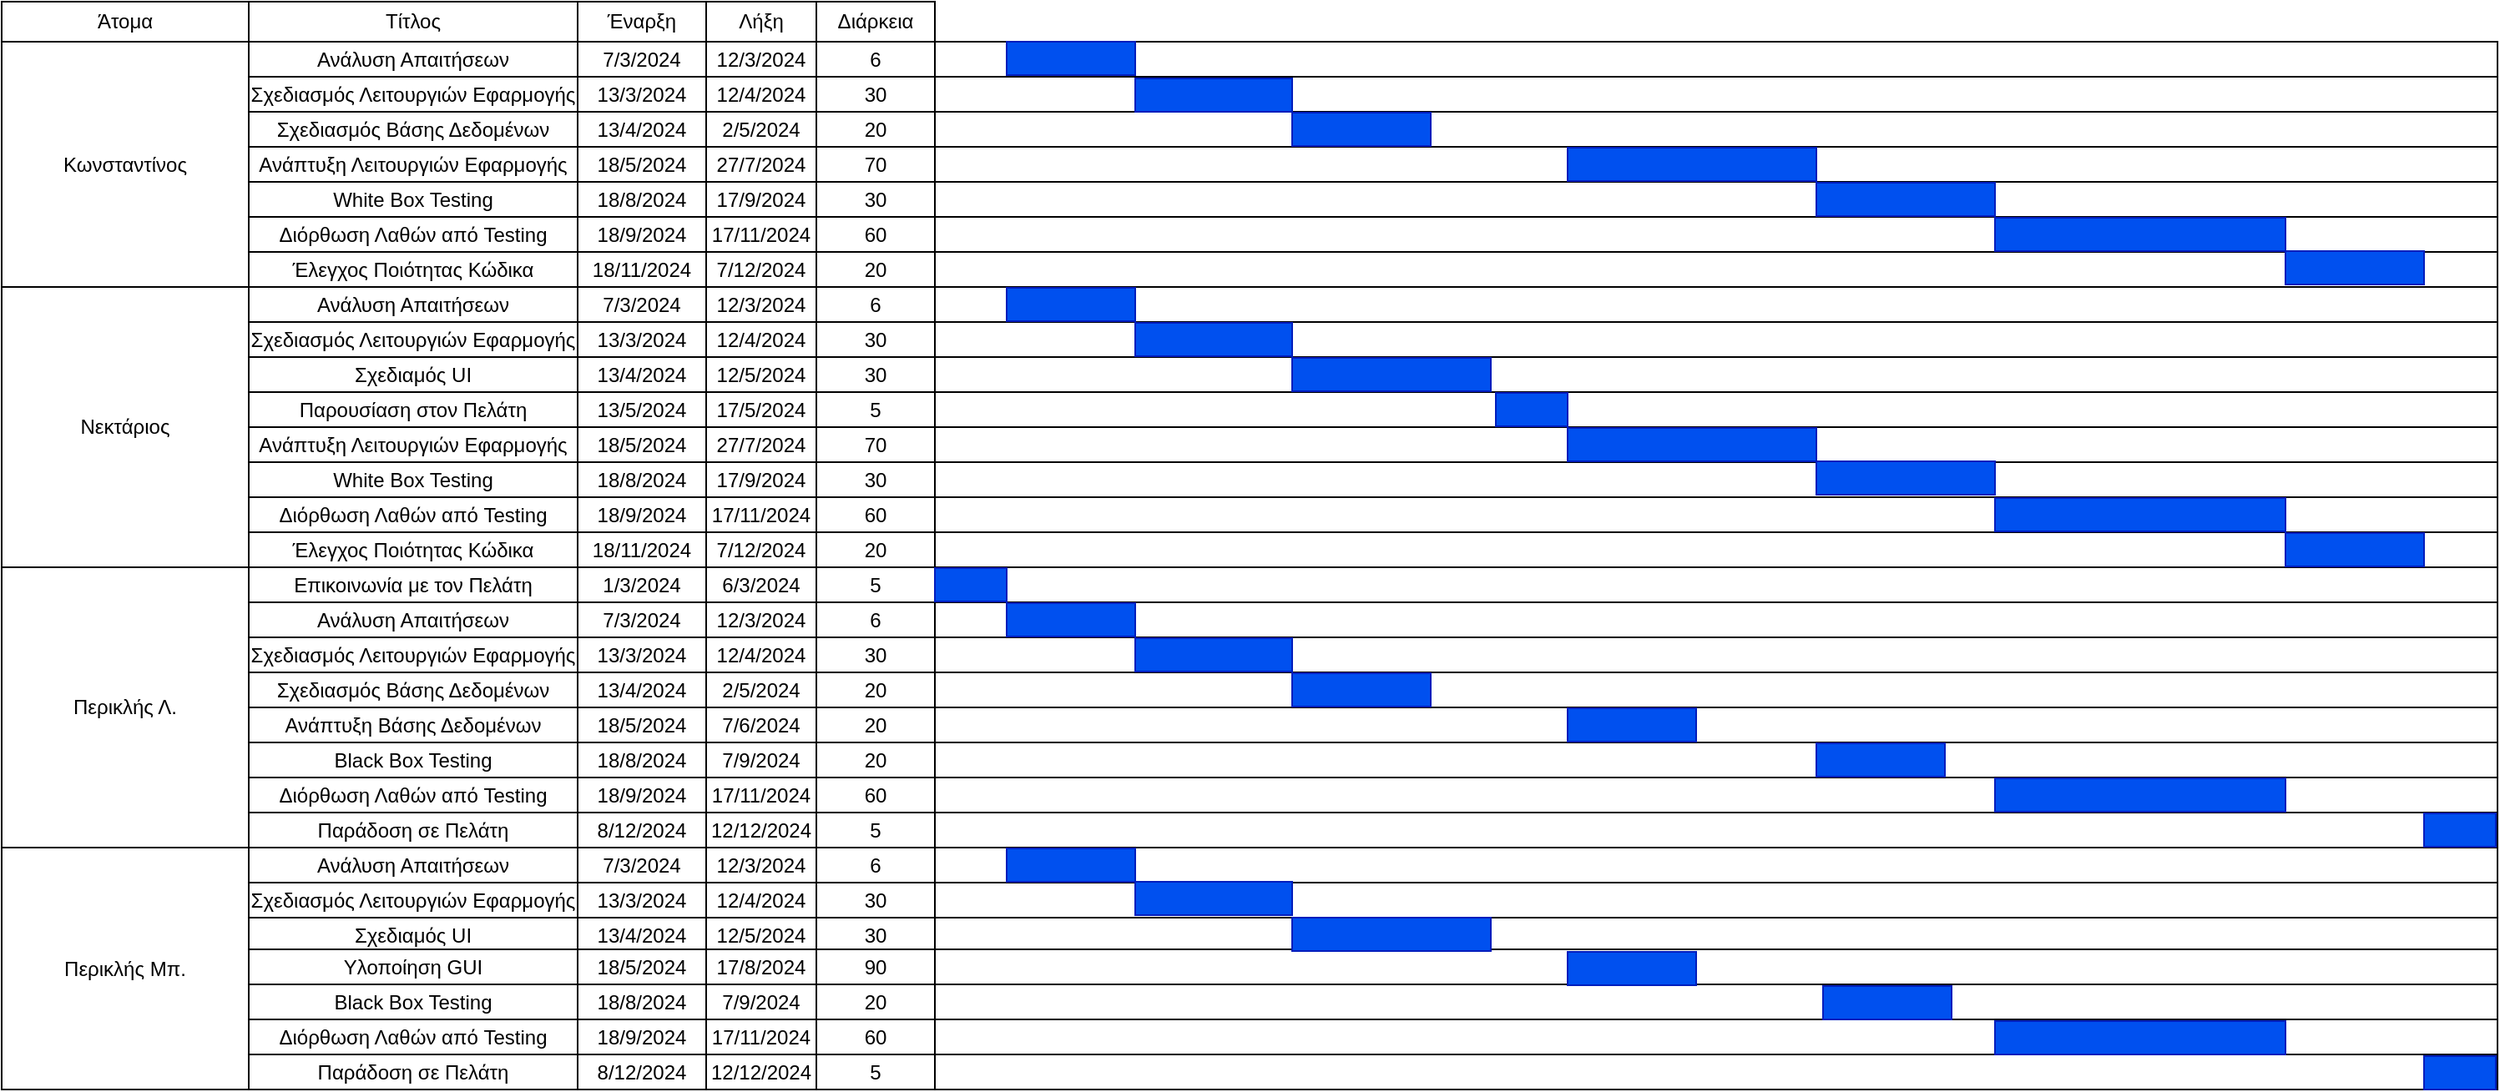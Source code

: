 <mxfile version="24.1.0" type="device">
  <diagram name="Σελίδα-1" id="i426EweY9k0fB_F2wGhc">
    <mxGraphModel dx="2113" dy="1149" grid="0" gridSize="10" guides="1" tooltips="1" connect="1" arrows="1" fold="1" page="0" pageScale="1" pageWidth="827" pageHeight="1169" math="0" shadow="0">
      <root>
        <mxCell id="0" />
        <mxCell id="1" parent="0" />
        <mxCell id="jc9Oq-ymmOkImTj3RlM5-2" value="Τίτλος" style="rounded=0;whiteSpace=wrap;html=1;" vertex="1" parent="1">
          <mxGeometry x="-299" y="-35" width="197" height="24" as="geometry" />
        </mxCell>
        <mxCell id="jc9Oq-ymmOkImTj3RlM5-3" value="Έναρξη" style="rounded=0;whiteSpace=wrap;html=1;" vertex="1" parent="1">
          <mxGeometry x="-102" y="-35" width="77" height="24" as="geometry" />
        </mxCell>
        <mxCell id="jc9Oq-ymmOkImTj3RlM5-4" value="Λήξη" style="rounded=0;whiteSpace=wrap;html=1;" vertex="1" parent="1">
          <mxGeometry x="-25" y="-35" width="66" height="24" as="geometry" />
        </mxCell>
        <mxCell id="jc9Oq-ymmOkImTj3RlM5-5" value="Διάρκεια" style="rounded=0;whiteSpace=wrap;html=1;" vertex="1" parent="1">
          <mxGeometry x="41" y="-35" width="71" height="24" as="geometry" />
        </mxCell>
        <mxCell id="jc9Oq-ymmOkImTj3RlM5-7" value="Ανάλυση Απαιτήσεων" style="rounded=0;whiteSpace=wrap;html=1;" vertex="1" parent="1">
          <mxGeometry x="-299" y="-11" width="197" height="21" as="geometry" />
        </mxCell>
        <mxCell id="jc9Oq-ymmOkImTj3RlM5-8" value="7/3/2024" style="rounded=0;whiteSpace=wrap;html=1;" vertex="1" parent="1">
          <mxGeometry x="-102" y="-11" width="77" height="21" as="geometry" />
        </mxCell>
        <mxCell id="jc9Oq-ymmOkImTj3RlM5-10" value="12/3/2024" style="rounded=0;whiteSpace=wrap;html=1;" vertex="1" parent="1">
          <mxGeometry x="-25" y="-11" width="66" height="21" as="geometry" />
        </mxCell>
        <mxCell id="jc9Oq-ymmOkImTj3RlM5-11" value="6" style="rounded=0;whiteSpace=wrap;html=1;" vertex="1" parent="1">
          <mxGeometry x="41" y="-11" width="71" height="21" as="geometry" />
        </mxCell>
        <mxCell id="jc9Oq-ymmOkImTj3RlM5-16" value="Σχεδιασμός Λειτουργιών Εφαρμογής" style="rounded=0;whiteSpace=wrap;html=1;" vertex="1" parent="1">
          <mxGeometry x="-299" y="10" width="197" height="21" as="geometry" />
        </mxCell>
        <mxCell id="jc9Oq-ymmOkImTj3RlM5-17" value="13/3/2024" style="rounded=0;whiteSpace=wrap;html=1;" vertex="1" parent="1">
          <mxGeometry x="-102" y="10" width="77" height="21" as="geometry" />
        </mxCell>
        <mxCell id="jc9Oq-ymmOkImTj3RlM5-18" value="12/4/2024" style="rounded=0;whiteSpace=wrap;html=1;" vertex="1" parent="1">
          <mxGeometry x="-25" y="10" width="66" height="21" as="geometry" />
        </mxCell>
        <mxCell id="jc9Oq-ymmOkImTj3RlM5-19" value="30" style="rounded=0;whiteSpace=wrap;html=1;" vertex="1" parent="1">
          <mxGeometry x="41" y="10" width="71" height="21" as="geometry" />
        </mxCell>
        <mxCell id="jc9Oq-ymmOkImTj3RlM5-20" value="Σχεδιασμός Βάσης Δεδομένων" style="rounded=0;whiteSpace=wrap;html=1;" vertex="1" parent="1">
          <mxGeometry x="-299" y="31" width="197" height="21" as="geometry" />
        </mxCell>
        <mxCell id="jc9Oq-ymmOkImTj3RlM5-21" value="13/4/2024" style="rounded=0;whiteSpace=wrap;html=1;" vertex="1" parent="1">
          <mxGeometry x="-102" y="31" width="77" height="21" as="geometry" />
        </mxCell>
        <mxCell id="jc9Oq-ymmOkImTj3RlM5-22" value="2/5/2024" style="rounded=0;whiteSpace=wrap;html=1;" vertex="1" parent="1">
          <mxGeometry x="-25" y="31" width="66" height="21" as="geometry" />
        </mxCell>
        <mxCell id="jc9Oq-ymmOkImTj3RlM5-23" value="20" style="rounded=0;whiteSpace=wrap;html=1;" vertex="1" parent="1">
          <mxGeometry x="41" y="31" width="71" height="21" as="geometry" />
        </mxCell>
        <mxCell id="jc9Oq-ymmOkImTj3RlM5-24" value="Ανάπτυξη Λειτουργιών Εφαρμογής" style="rounded=0;whiteSpace=wrap;html=1;" vertex="1" parent="1">
          <mxGeometry x="-299" y="52" width="197" height="21" as="geometry" />
        </mxCell>
        <mxCell id="jc9Oq-ymmOkImTj3RlM5-25" value="18/5/2024" style="rounded=0;whiteSpace=wrap;html=1;" vertex="1" parent="1">
          <mxGeometry x="-102" y="52" width="77" height="21" as="geometry" />
        </mxCell>
        <mxCell id="jc9Oq-ymmOkImTj3RlM5-26" value="27/7/2024" style="rounded=0;whiteSpace=wrap;html=1;" vertex="1" parent="1">
          <mxGeometry x="-25" y="52" width="66" height="21" as="geometry" />
        </mxCell>
        <mxCell id="jc9Oq-ymmOkImTj3RlM5-27" value="70" style="rounded=0;whiteSpace=wrap;html=1;" vertex="1" parent="1">
          <mxGeometry x="41" y="52" width="71" height="21" as="geometry" />
        </mxCell>
        <mxCell id="jc9Oq-ymmOkImTj3RlM5-28" value="White Box Testing" style="rounded=0;whiteSpace=wrap;html=1;" vertex="1" parent="1">
          <mxGeometry x="-299" y="73" width="197" height="21" as="geometry" />
        </mxCell>
        <mxCell id="jc9Oq-ymmOkImTj3RlM5-29" value="18/8/2024" style="rounded=0;whiteSpace=wrap;html=1;" vertex="1" parent="1">
          <mxGeometry x="-102" y="73" width="77" height="21" as="geometry" />
        </mxCell>
        <mxCell id="jc9Oq-ymmOkImTj3RlM5-30" value="17/9/2024" style="rounded=0;whiteSpace=wrap;html=1;" vertex="1" parent="1">
          <mxGeometry x="-25" y="73" width="66" height="21" as="geometry" />
        </mxCell>
        <mxCell id="jc9Oq-ymmOkImTj3RlM5-31" value="30" style="rounded=0;whiteSpace=wrap;html=1;" vertex="1" parent="1">
          <mxGeometry x="41" y="73" width="71" height="21" as="geometry" />
        </mxCell>
        <mxCell id="jc9Oq-ymmOkImTj3RlM5-32" value="Διόρθωση Λαθών από Testing" style="rounded=0;whiteSpace=wrap;html=1;" vertex="1" parent="1">
          <mxGeometry x="-299" y="94" width="197" height="21" as="geometry" />
        </mxCell>
        <mxCell id="jc9Oq-ymmOkImTj3RlM5-33" value="18/9/2024" style="rounded=0;whiteSpace=wrap;html=1;" vertex="1" parent="1">
          <mxGeometry x="-102" y="94" width="77" height="21" as="geometry" />
        </mxCell>
        <mxCell id="jc9Oq-ymmOkImTj3RlM5-34" value="17/11/2024" style="rounded=0;whiteSpace=wrap;html=1;" vertex="1" parent="1">
          <mxGeometry x="-25" y="94" width="66" height="21" as="geometry" />
        </mxCell>
        <mxCell id="jc9Oq-ymmOkImTj3RlM5-35" value="60" style="rounded=0;whiteSpace=wrap;html=1;" vertex="1" parent="1">
          <mxGeometry x="41" y="94" width="71" height="21" as="geometry" />
        </mxCell>
        <mxCell id="jc9Oq-ymmOkImTj3RlM5-40" value="Έλεγχος Ποιότητας Κώδικα" style="rounded=0;whiteSpace=wrap;html=1;" vertex="1" parent="1">
          <mxGeometry x="-299" y="115" width="197" height="21" as="geometry" />
        </mxCell>
        <mxCell id="jc9Oq-ymmOkImTj3RlM5-41" value="18/11/2024" style="rounded=0;whiteSpace=wrap;html=1;" vertex="1" parent="1">
          <mxGeometry x="-102" y="115" width="77" height="21" as="geometry" />
        </mxCell>
        <mxCell id="jc9Oq-ymmOkImTj3RlM5-42" value="7/12/2024" style="rounded=0;whiteSpace=wrap;html=1;" vertex="1" parent="1">
          <mxGeometry x="-25" y="115" width="66" height="21" as="geometry" />
        </mxCell>
        <mxCell id="jc9Oq-ymmOkImTj3RlM5-43" value="20" style="rounded=0;whiteSpace=wrap;html=1;" vertex="1" parent="1">
          <mxGeometry x="41" y="115" width="71" height="21" as="geometry" />
        </mxCell>
        <mxCell id="jc9Oq-ymmOkImTj3RlM5-44" value="Ανάλυση Απαιτήσεων" style="rounded=0;whiteSpace=wrap;html=1;" vertex="1" parent="1">
          <mxGeometry x="-299" y="136" width="197" height="21" as="geometry" />
        </mxCell>
        <mxCell id="jc9Oq-ymmOkImTj3RlM5-45" value="7/3/2024" style="rounded=0;whiteSpace=wrap;html=1;" vertex="1" parent="1">
          <mxGeometry x="-102" y="136" width="77" height="21" as="geometry" />
        </mxCell>
        <mxCell id="jc9Oq-ymmOkImTj3RlM5-46" value="12/3/2024" style="rounded=0;whiteSpace=wrap;html=1;" vertex="1" parent="1">
          <mxGeometry x="-25" y="136" width="66" height="21" as="geometry" />
        </mxCell>
        <mxCell id="jc9Oq-ymmOkImTj3RlM5-47" value="6" style="rounded=0;whiteSpace=wrap;html=1;" vertex="1" parent="1">
          <mxGeometry x="41" y="136" width="71" height="21" as="geometry" />
        </mxCell>
        <mxCell id="jc9Oq-ymmOkImTj3RlM5-48" value="Σχεδιασμός Λειτουργιών Εφαρμογής" style="rounded=0;whiteSpace=wrap;html=1;" vertex="1" parent="1">
          <mxGeometry x="-299" y="157" width="197" height="21" as="geometry" />
        </mxCell>
        <mxCell id="jc9Oq-ymmOkImTj3RlM5-49" value="13/3/2024" style="rounded=0;whiteSpace=wrap;html=1;" vertex="1" parent="1">
          <mxGeometry x="-102" y="157" width="77" height="21" as="geometry" />
        </mxCell>
        <mxCell id="jc9Oq-ymmOkImTj3RlM5-50" value="12/4/2024" style="rounded=0;whiteSpace=wrap;html=1;" vertex="1" parent="1">
          <mxGeometry x="-25" y="157" width="66" height="21" as="geometry" />
        </mxCell>
        <mxCell id="jc9Oq-ymmOkImTj3RlM5-51" value="30" style="rounded=0;whiteSpace=wrap;html=1;" vertex="1" parent="1">
          <mxGeometry x="41" y="157" width="71" height="21" as="geometry" />
        </mxCell>
        <mxCell id="jc9Oq-ymmOkImTj3RlM5-52" value="Σχεδιαμός UI" style="rounded=0;whiteSpace=wrap;html=1;" vertex="1" parent="1">
          <mxGeometry x="-299" y="178" width="197" height="21" as="geometry" />
        </mxCell>
        <mxCell id="jc9Oq-ymmOkImTj3RlM5-53" value="13/4/2024" style="rounded=0;whiteSpace=wrap;html=1;" vertex="1" parent="1">
          <mxGeometry x="-102" y="178" width="77" height="21" as="geometry" />
        </mxCell>
        <mxCell id="jc9Oq-ymmOkImTj3RlM5-54" value="12/5/2024" style="rounded=0;whiteSpace=wrap;html=1;" vertex="1" parent="1">
          <mxGeometry x="-25" y="178" width="66" height="21" as="geometry" />
        </mxCell>
        <mxCell id="jc9Oq-ymmOkImTj3RlM5-55" value="30" style="rounded=0;whiteSpace=wrap;html=1;" vertex="1" parent="1">
          <mxGeometry x="41" y="178" width="71" height="21" as="geometry" />
        </mxCell>
        <mxCell id="jc9Oq-ymmOkImTj3RlM5-56" value="Παρουσίαση στον Πελάτη" style="rounded=0;whiteSpace=wrap;html=1;" vertex="1" parent="1">
          <mxGeometry x="-299" y="199" width="197" height="21" as="geometry" />
        </mxCell>
        <mxCell id="jc9Oq-ymmOkImTj3RlM5-57" value="13/5/2024" style="rounded=0;whiteSpace=wrap;html=1;" vertex="1" parent="1">
          <mxGeometry x="-102" y="199" width="77" height="21" as="geometry" />
        </mxCell>
        <mxCell id="jc9Oq-ymmOkImTj3RlM5-58" value="17/5/2024" style="rounded=0;whiteSpace=wrap;html=1;" vertex="1" parent="1">
          <mxGeometry x="-25" y="199" width="66" height="21" as="geometry" />
        </mxCell>
        <mxCell id="jc9Oq-ymmOkImTj3RlM5-59" value="5" style="rounded=0;whiteSpace=wrap;html=1;" vertex="1" parent="1">
          <mxGeometry x="41" y="199" width="71" height="21" as="geometry" />
        </mxCell>
        <mxCell id="jc9Oq-ymmOkImTj3RlM5-60" value="Ανάπτυξη Λειτουργιών Εφαρμογής" style="rounded=0;whiteSpace=wrap;html=1;" vertex="1" parent="1">
          <mxGeometry x="-299" y="220" width="197" height="21" as="geometry" />
        </mxCell>
        <mxCell id="jc9Oq-ymmOkImTj3RlM5-61" value="18/5/2024" style="rounded=0;whiteSpace=wrap;html=1;" vertex="1" parent="1">
          <mxGeometry x="-102" y="220" width="77" height="21" as="geometry" />
        </mxCell>
        <mxCell id="jc9Oq-ymmOkImTj3RlM5-62" value="27/7/2024" style="rounded=0;whiteSpace=wrap;html=1;" vertex="1" parent="1">
          <mxGeometry x="-25" y="220" width="66" height="21" as="geometry" />
        </mxCell>
        <mxCell id="jc9Oq-ymmOkImTj3RlM5-63" value="70" style="rounded=0;whiteSpace=wrap;html=1;" vertex="1" parent="1">
          <mxGeometry x="41" y="220" width="71" height="21" as="geometry" />
        </mxCell>
        <mxCell id="jc9Oq-ymmOkImTj3RlM5-64" value="White Box Testing" style="rounded=0;whiteSpace=wrap;html=1;" vertex="1" parent="1">
          <mxGeometry x="-299" y="241" width="197" height="21" as="geometry" />
        </mxCell>
        <mxCell id="jc9Oq-ymmOkImTj3RlM5-65" value="18/8/2024" style="rounded=0;whiteSpace=wrap;html=1;" vertex="1" parent="1">
          <mxGeometry x="-102" y="241" width="77" height="21" as="geometry" />
        </mxCell>
        <mxCell id="jc9Oq-ymmOkImTj3RlM5-66" value="17/9/2024" style="rounded=0;whiteSpace=wrap;html=1;" vertex="1" parent="1">
          <mxGeometry x="-25" y="241" width="66" height="21" as="geometry" />
        </mxCell>
        <mxCell id="jc9Oq-ymmOkImTj3RlM5-67" value="30" style="rounded=0;whiteSpace=wrap;html=1;" vertex="1" parent="1">
          <mxGeometry x="41" y="241" width="71" height="21" as="geometry" />
        </mxCell>
        <mxCell id="jc9Oq-ymmOkImTj3RlM5-68" value="Διόρθωση Λαθών από Testing" style="rounded=0;whiteSpace=wrap;html=1;" vertex="1" parent="1">
          <mxGeometry x="-299" y="262" width="197" height="21" as="geometry" />
        </mxCell>
        <mxCell id="jc9Oq-ymmOkImTj3RlM5-69" value="18/9/2024" style="rounded=0;whiteSpace=wrap;html=1;" vertex="1" parent="1">
          <mxGeometry x="-102" y="262" width="77" height="21" as="geometry" />
        </mxCell>
        <mxCell id="jc9Oq-ymmOkImTj3RlM5-70" value="17/11/2024" style="rounded=0;whiteSpace=wrap;html=1;" vertex="1" parent="1">
          <mxGeometry x="-25" y="262" width="66" height="21" as="geometry" />
        </mxCell>
        <mxCell id="jc9Oq-ymmOkImTj3RlM5-71" value="60" style="rounded=0;whiteSpace=wrap;html=1;" vertex="1" parent="1">
          <mxGeometry x="41" y="262" width="71" height="21" as="geometry" />
        </mxCell>
        <mxCell id="jc9Oq-ymmOkImTj3RlM5-72" value="" style="rounded=0;whiteSpace=wrap;html=1;" vertex="1" parent="1">
          <mxGeometry x="112" y="-11" width="936" height="21" as="geometry" />
        </mxCell>
        <mxCell id="jc9Oq-ymmOkImTj3RlM5-78" value="" style="rounded=0;whiteSpace=wrap;html=1;" vertex="1" parent="1">
          <mxGeometry x="112" y="10" width="936" height="21" as="geometry" />
        </mxCell>
        <mxCell id="jc9Oq-ymmOkImTj3RlM5-79" value="" style="rounded=0;whiteSpace=wrap;html=1;" vertex="1" parent="1">
          <mxGeometry x="112" y="31" width="936" height="21" as="geometry" />
        </mxCell>
        <mxCell id="jc9Oq-ymmOkImTj3RlM5-80" value="" style="rounded=0;whiteSpace=wrap;html=1;" vertex="1" parent="1">
          <mxGeometry x="112" y="52" width="936" height="21" as="geometry" />
        </mxCell>
        <mxCell id="jc9Oq-ymmOkImTj3RlM5-81" value="" style="rounded=0;whiteSpace=wrap;html=1;" vertex="1" parent="1">
          <mxGeometry x="112" y="73" width="936" height="21" as="geometry" />
        </mxCell>
        <mxCell id="jc9Oq-ymmOkImTj3RlM5-82" value="" style="rounded=0;whiteSpace=wrap;html=1;" vertex="1" parent="1">
          <mxGeometry x="112" y="94" width="936" height="21" as="geometry" />
        </mxCell>
        <mxCell id="jc9Oq-ymmOkImTj3RlM5-83" value="" style="rounded=0;whiteSpace=wrap;html=1;" vertex="1" parent="1">
          <mxGeometry x="112" y="115" width="936" height="21" as="geometry" />
        </mxCell>
        <mxCell id="jc9Oq-ymmOkImTj3RlM5-86" value="" style="rounded=0;whiteSpace=wrap;html=1;" vertex="1" parent="1">
          <mxGeometry x="112" y="136" width="936" height="21" as="geometry" />
        </mxCell>
        <mxCell id="jc9Oq-ymmOkImTj3RlM5-87" value="" style="rounded=0;whiteSpace=wrap;html=1;" vertex="1" parent="1">
          <mxGeometry x="112" y="157" width="936" height="21" as="geometry" />
        </mxCell>
        <mxCell id="jc9Oq-ymmOkImTj3RlM5-88" value="" style="rounded=0;whiteSpace=wrap;html=1;" vertex="1" parent="1">
          <mxGeometry x="112" y="178" width="936" height="21" as="geometry" />
        </mxCell>
        <mxCell id="jc9Oq-ymmOkImTj3RlM5-89" value="" style="rounded=0;whiteSpace=wrap;html=1;" vertex="1" parent="1">
          <mxGeometry x="112" y="199" width="936" height="21" as="geometry" />
        </mxCell>
        <mxCell id="jc9Oq-ymmOkImTj3RlM5-90" value="" style="rounded=0;whiteSpace=wrap;html=1;" vertex="1" parent="1">
          <mxGeometry x="112" y="220" width="936" height="21" as="geometry" />
        </mxCell>
        <mxCell id="jc9Oq-ymmOkImTj3RlM5-91" value="" style="rounded=0;whiteSpace=wrap;html=1;" vertex="1" parent="1">
          <mxGeometry x="112" y="241" width="936" height="21" as="geometry" />
        </mxCell>
        <mxCell id="jc9Oq-ymmOkImTj3RlM5-92" value="" style="rounded=0;whiteSpace=wrap;html=1;" vertex="1" parent="1">
          <mxGeometry x="112" y="262" width="936" height="21" as="geometry" />
        </mxCell>
        <mxCell id="jc9Oq-ymmOkImTj3RlM5-93" value="Άτομα" style="rounded=0;whiteSpace=wrap;html=1;" vertex="1" parent="1">
          <mxGeometry x="-447" y="-35" width="148" height="24" as="geometry" />
        </mxCell>
        <mxCell id="jc9Oq-ymmOkImTj3RlM5-94" value="Κωνσταντίνος" style="rounded=0;whiteSpace=wrap;html=1;" vertex="1" parent="1">
          <mxGeometry x="-447" y="-11" width="148" height="147" as="geometry" />
        </mxCell>
        <mxCell id="jc9Oq-ymmOkImTj3RlM5-100" value="Έλεγχος Ποιότητας Κώδικα" style="rounded=0;whiteSpace=wrap;html=1;" vertex="1" parent="1">
          <mxGeometry x="-299" y="283" width="197" height="21" as="geometry" />
        </mxCell>
        <mxCell id="jc9Oq-ymmOkImTj3RlM5-101" value="18/11/2024" style="rounded=0;whiteSpace=wrap;html=1;" vertex="1" parent="1">
          <mxGeometry x="-102" y="283" width="77" height="21" as="geometry" />
        </mxCell>
        <mxCell id="jc9Oq-ymmOkImTj3RlM5-102" value="7/12/2024" style="rounded=0;whiteSpace=wrap;html=1;" vertex="1" parent="1">
          <mxGeometry x="-25" y="283" width="66" height="21" as="geometry" />
        </mxCell>
        <mxCell id="jc9Oq-ymmOkImTj3RlM5-103" value="20" style="rounded=0;whiteSpace=wrap;html=1;" vertex="1" parent="1">
          <mxGeometry x="41" y="283" width="71" height="21" as="geometry" />
        </mxCell>
        <mxCell id="jc9Oq-ymmOkImTj3RlM5-104" value="" style="rounded=0;whiteSpace=wrap;html=1;" vertex="1" parent="1">
          <mxGeometry x="112" y="283" width="936" height="21" as="geometry" />
        </mxCell>
        <mxCell id="jc9Oq-ymmOkImTj3RlM5-105" value="Νεκτάριος" style="rounded=0;whiteSpace=wrap;html=1;" vertex="1" parent="1">
          <mxGeometry x="-447" y="136" width="148" height="168" as="geometry" />
        </mxCell>
        <mxCell id="jc9Oq-ymmOkImTj3RlM5-106" value="Επικοινωνία με τον Πελάτη" style="rounded=0;whiteSpace=wrap;html=1;" vertex="1" parent="1">
          <mxGeometry x="-299" y="304" width="197" height="21" as="geometry" />
        </mxCell>
        <mxCell id="jc9Oq-ymmOkImTj3RlM5-107" value="1/3/2024" style="rounded=0;whiteSpace=wrap;html=1;" vertex="1" parent="1">
          <mxGeometry x="-102" y="304" width="77" height="21" as="geometry" />
        </mxCell>
        <mxCell id="jc9Oq-ymmOkImTj3RlM5-108" value="6/3/2024" style="rounded=0;whiteSpace=wrap;html=1;" vertex="1" parent="1">
          <mxGeometry x="-25" y="304" width="66" height="21" as="geometry" />
        </mxCell>
        <mxCell id="jc9Oq-ymmOkImTj3RlM5-109" value="5" style="rounded=0;whiteSpace=wrap;html=1;" vertex="1" parent="1">
          <mxGeometry x="41" y="304" width="71" height="21" as="geometry" />
        </mxCell>
        <mxCell id="jc9Oq-ymmOkImTj3RlM5-110" value="" style="rounded=0;whiteSpace=wrap;html=1;" vertex="1" parent="1">
          <mxGeometry x="112" y="304" width="936" height="21" as="geometry" />
        </mxCell>
        <mxCell id="jc9Oq-ymmOkImTj3RlM5-111" value="Ανάλυση Απαιτήσεων" style="rounded=0;whiteSpace=wrap;html=1;" vertex="1" parent="1">
          <mxGeometry x="-299" y="325" width="197" height="21" as="geometry" />
        </mxCell>
        <mxCell id="jc9Oq-ymmOkImTj3RlM5-112" value="7/3/2024" style="rounded=0;whiteSpace=wrap;html=1;" vertex="1" parent="1">
          <mxGeometry x="-102" y="325" width="77" height="21" as="geometry" />
        </mxCell>
        <mxCell id="jc9Oq-ymmOkImTj3RlM5-113" value="12/3/2024" style="rounded=0;whiteSpace=wrap;html=1;" vertex="1" parent="1">
          <mxGeometry x="-25" y="325" width="66" height="21" as="geometry" />
        </mxCell>
        <mxCell id="jc9Oq-ymmOkImTj3RlM5-114" value="6" style="rounded=0;whiteSpace=wrap;html=1;" vertex="1" parent="1">
          <mxGeometry x="41" y="325" width="71" height="21" as="geometry" />
        </mxCell>
        <mxCell id="jc9Oq-ymmOkImTj3RlM5-115" value="" style="rounded=0;whiteSpace=wrap;html=1;" vertex="1" parent="1">
          <mxGeometry x="112" y="325" width="936" height="21" as="geometry" />
        </mxCell>
        <mxCell id="jc9Oq-ymmOkImTj3RlM5-121" value="Σχεδιασμός Λειτουργιών Εφαρμογής" style="rounded=0;whiteSpace=wrap;html=1;" vertex="1" parent="1">
          <mxGeometry x="-299" y="346" width="197" height="21" as="geometry" />
        </mxCell>
        <mxCell id="jc9Oq-ymmOkImTj3RlM5-122" value="13/3/2024" style="rounded=0;whiteSpace=wrap;html=1;" vertex="1" parent="1">
          <mxGeometry x="-102" y="346" width="77" height="21" as="geometry" />
        </mxCell>
        <mxCell id="jc9Oq-ymmOkImTj3RlM5-123" value="12/4/2024" style="rounded=0;whiteSpace=wrap;html=1;" vertex="1" parent="1">
          <mxGeometry x="-25" y="346" width="66" height="21" as="geometry" />
        </mxCell>
        <mxCell id="jc9Oq-ymmOkImTj3RlM5-124" value="30" style="rounded=0;whiteSpace=wrap;html=1;" vertex="1" parent="1">
          <mxGeometry x="41" y="346" width="71" height="21" as="geometry" />
        </mxCell>
        <mxCell id="jc9Oq-ymmOkImTj3RlM5-125" value="" style="rounded=0;whiteSpace=wrap;html=1;" vertex="1" parent="1">
          <mxGeometry x="112" y="346" width="936" height="21" as="geometry" />
        </mxCell>
        <mxCell id="jc9Oq-ymmOkImTj3RlM5-126" value="Σχεδιασμός Βάσης Δεδομένων" style="rounded=0;whiteSpace=wrap;html=1;" vertex="1" parent="1">
          <mxGeometry x="-299" y="367" width="197" height="21" as="geometry" />
        </mxCell>
        <mxCell id="jc9Oq-ymmOkImTj3RlM5-127" value="13/4/2024" style="rounded=0;whiteSpace=wrap;html=1;" vertex="1" parent="1">
          <mxGeometry x="-102" y="367" width="77" height="21" as="geometry" />
        </mxCell>
        <mxCell id="jc9Oq-ymmOkImTj3RlM5-128" value="2/5/2024" style="rounded=0;whiteSpace=wrap;html=1;" vertex="1" parent="1">
          <mxGeometry x="-25" y="367" width="66" height="21" as="geometry" />
        </mxCell>
        <mxCell id="jc9Oq-ymmOkImTj3RlM5-129" value="20" style="rounded=0;whiteSpace=wrap;html=1;" vertex="1" parent="1">
          <mxGeometry x="41" y="367" width="71" height="21" as="geometry" />
        </mxCell>
        <mxCell id="jc9Oq-ymmOkImTj3RlM5-130" value="" style="rounded=0;whiteSpace=wrap;html=1;" vertex="1" parent="1">
          <mxGeometry x="112" y="367" width="936" height="21" as="geometry" />
        </mxCell>
        <mxCell id="jc9Oq-ymmOkImTj3RlM5-131" value="Ανάπτυξη Βάσης Δεδομένων" style="rounded=0;whiteSpace=wrap;html=1;" vertex="1" parent="1">
          <mxGeometry x="-299" y="388" width="197" height="21" as="geometry" />
        </mxCell>
        <mxCell id="jc9Oq-ymmOkImTj3RlM5-132" value="18/5/2024" style="rounded=0;whiteSpace=wrap;html=1;" vertex="1" parent="1">
          <mxGeometry x="-102" y="388" width="77" height="21" as="geometry" />
        </mxCell>
        <mxCell id="jc9Oq-ymmOkImTj3RlM5-133" value="7/6/2024" style="rounded=0;whiteSpace=wrap;html=1;" vertex="1" parent="1">
          <mxGeometry x="-25" y="388" width="66" height="21" as="geometry" />
        </mxCell>
        <mxCell id="jc9Oq-ymmOkImTj3RlM5-134" value="20" style="rounded=0;whiteSpace=wrap;html=1;" vertex="1" parent="1">
          <mxGeometry x="41" y="388" width="71" height="21" as="geometry" />
        </mxCell>
        <mxCell id="jc9Oq-ymmOkImTj3RlM5-135" value="" style="rounded=0;whiteSpace=wrap;html=1;" vertex="1" parent="1">
          <mxGeometry x="112" y="388" width="936" height="21" as="geometry" />
        </mxCell>
        <mxCell id="jc9Oq-ymmOkImTj3RlM5-136" value="Black Box Testing" style="rounded=0;whiteSpace=wrap;html=1;" vertex="1" parent="1">
          <mxGeometry x="-299" y="409" width="197" height="21" as="geometry" />
        </mxCell>
        <mxCell id="jc9Oq-ymmOkImTj3RlM5-137" value="18/8/2024" style="rounded=0;whiteSpace=wrap;html=1;" vertex="1" parent="1">
          <mxGeometry x="-102" y="409" width="77" height="21" as="geometry" />
        </mxCell>
        <mxCell id="jc9Oq-ymmOkImTj3RlM5-138" value="7/9/2024" style="rounded=0;whiteSpace=wrap;html=1;" vertex="1" parent="1">
          <mxGeometry x="-25" y="409" width="66" height="21" as="geometry" />
        </mxCell>
        <mxCell id="jc9Oq-ymmOkImTj3RlM5-139" value="20" style="rounded=0;whiteSpace=wrap;html=1;" vertex="1" parent="1">
          <mxGeometry x="41" y="409" width="71" height="21" as="geometry" />
        </mxCell>
        <mxCell id="jc9Oq-ymmOkImTj3RlM5-140" value="" style="rounded=0;whiteSpace=wrap;html=1;" vertex="1" parent="1">
          <mxGeometry x="112" y="409" width="936" height="21" as="geometry" />
        </mxCell>
        <mxCell id="jc9Oq-ymmOkImTj3RlM5-146" value="Διόρθωση Λαθών από Testing" style="rounded=0;whiteSpace=wrap;html=1;" vertex="1" parent="1">
          <mxGeometry x="-299" y="430" width="197" height="21" as="geometry" />
        </mxCell>
        <mxCell id="jc9Oq-ymmOkImTj3RlM5-147" value="18/9/2024" style="rounded=0;whiteSpace=wrap;html=1;" vertex="1" parent="1">
          <mxGeometry x="-102" y="430" width="77" height="21" as="geometry" />
        </mxCell>
        <mxCell id="jc9Oq-ymmOkImTj3RlM5-148" value="17/11/2024" style="rounded=0;whiteSpace=wrap;html=1;" vertex="1" parent="1">
          <mxGeometry x="-25" y="430" width="66" height="21" as="geometry" />
        </mxCell>
        <mxCell id="jc9Oq-ymmOkImTj3RlM5-149" value="60" style="rounded=0;whiteSpace=wrap;html=1;" vertex="1" parent="1">
          <mxGeometry x="41" y="430" width="71" height="21" as="geometry" />
        </mxCell>
        <mxCell id="jc9Oq-ymmOkImTj3RlM5-150" value="" style="rounded=0;whiteSpace=wrap;html=1;" vertex="1" parent="1">
          <mxGeometry x="112" y="430" width="936" height="21" as="geometry" />
        </mxCell>
        <mxCell id="jc9Oq-ymmOkImTj3RlM5-151" value="Παράδοση σε Πελάτη" style="rounded=0;whiteSpace=wrap;html=1;" vertex="1" parent="1">
          <mxGeometry x="-299" y="451" width="197" height="21" as="geometry" />
        </mxCell>
        <mxCell id="jc9Oq-ymmOkImTj3RlM5-152" value="8/12/2024" style="rounded=0;whiteSpace=wrap;html=1;" vertex="1" parent="1">
          <mxGeometry x="-102" y="451" width="77" height="21" as="geometry" />
        </mxCell>
        <mxCell id="jc9Oq-ymmOkImTj3RlM5-153" value="12/12/2024" style="rounded=0;whiteSpace=wrap;html=1;" vertex="1" parent="1">
          <mxGeometry x="-25" y="451" width="66" height="21" as="geometry" />
        </mxCell>
        <mxCell id="jc9Oq-ymmOkImTj3RlM5-154" value="5" style="rounded=0;whiteSpace=wrap;html=1;" vertex="1" parent="1">
          <mxGeometry x="41" y="451" width="71" height="21" as="geometry" />
        </mxCell>
        <mxCell id="jc9Oq-ymmOkImTj3RlM5-155" value="" style="rounded=0;whiteSpace=wrap;html=1;" vertex="1" parent="1">
          <mxGeometry x="112" y="451" width="936" height="21" as="geometry" />
        </mxCell>
        <mxCell id="jc9Oq-ymmOkImTj3RlM5-161" value="Ανάλυση Απαιτήσεων" style="rounded=0;whiteSpace=wrap;html=1;" vertex="1" parent="1">
          <mxGeometry x="-299" y="472" width="197" height="21" as="geometry" />
        </mxCell>
        <mxCell id="jc9Oq-ymmOkImTj3RlM5-162" value="7/3/2024" style="rounded=0;whiteSpace=wrap;html=1;" vertex="1" parent="1">
          <mxGeometry x="-102" y="472" width="77" height="21" as="geometry" />
        </mxCell>
        <mxCell id="jc9Oq-ymmOkImTj3RlM5-163" value="12/3/2024" style="rounded=0;whiteSpace=wrap;html=1;" vertex="1" parent="1">
          <mxGeometry x="-25" y="472" width="66" height="21" as="geometry" />
        </mxCell>
        <mxCell id="jc9Oq-ymmOkImTj3RlM5-164" value="6" style="rounded=0;whiteSpace=wrap;html=1;" vertex="1" parent="1">
          <mxGeometry x="41" y="472" width="71" height="21" as="geometry" />
        </mxCell>
        <mxCell id="jc9Oq-ymmOkImTj3RlM5-165" value="" style="rounded=0;whiteSpace=wrap;html=1;" vertex="1" parent="1">
          <mxGeometry x="112" y="472" width="936" height="21" as="geometry" />
        </mxCell>
        <mxCell id="jc9Oq-ymmOkImTj3RlM5-166" value="Σχεδιασμός Λειτουργιών Εφαρμογής" style="rounded=0;whiteSpace=wrap;html=1;" vertex="1" parent="1">
          <mxGeometry x="-299" y="493" width="197" height="21" as="geometry" />
        </mxCell>
        <mxCell id="jc9Oq-ymmOkImTj3RlM5-167" value="13/3/2024" style="rounded=0;whiteSpace=wrap;html=1;" vertex="1" parent="1">
          <mxGeometry x="-102" y="493" width="77" height="21" as="geometry" />
        </mxCell>
        <mxCell id="jc9Oq-ymmOkImTj3RlM5-168" value="12/4/2024" style="rounded=0;whiteSpace=wrap;html=1;" vertex="1" parent="1">
          <mxGeometry x="-25" y="493" width="66" height="21" as="geometry" />
        </mxCell>
        <mxCell id="jc9Oq-ymmOkImTj3RlM5-169" value="30" style="rounded=0;whiteSpace=wrap;html=1;" vertex="1" parent="1">
          <mxGeometry x="41" y="493" width="71" height="21" as="geometry" />
        </mxCell>
        <mxCell id="jc9Oq-ymmOkImTj3RlM5-170" value="" style="rounded=0;whiteSpace=wrap;html=1;" vertex="1" parent="1">
          <mxGeometry x="112" y="493" width="936" height="21" as="geometry" />
        </mxCell>
        <mxCell id="jc9Oq-ymmOkImTj3RlM5-176" value="Σχεδιαμός UI" style="rounded=0;whiteSpace=wrap;html=1;" vertex="1" parent="1">
          <mxGeometry x="-299" y="514" width="197" height="21" as="geometry" />
        </mxCell>
        <mxCell id="jc9Oq-ymmOkImTj3RlM5-177" value="13/4/2024" style="rounded=0;whiteSpace=wrap;html=1;" vertex="1" parent="1">
          <mxGeometry x="-102" y="514" width="77" height="21" as="geometry" />
        </mxCell>
        <mxCell id="jc9Oq-ymmOkImTj3RlM5-178" value="12/5/2024" style="rounded=0;whiteSpace=wrap;html=1;" vertex="1" parent="1">
          <mxGeometry x="-25" y="514" width="66" height="21" as="geometry" />
        </mxCell>
        <mxCell id="jc9Oq-ymmOkImTj3RlM5-179" value="30" style="rounded=0;whiteSpace=wrap;html=1;" vertex="1" parent="1">
          <mxGeometry x="41" y="514" width="71" height="21" as="geometry" />
        </mxCell>
        <mxCell id="jc9Oq-ymmOkImTj3RlM5-180" value="" style="rounded=0;whiteSpace=wrap;html=1;" vertex="1" parent="1">
          <mxGeometry x="112" y="514" width="936" height="21" as="geometry" />
        </mxCell>
        <mxCell id="jc9Oq-ymmOkImTj3RlM5-181" value="Υλοποίηση GUI" style="rounded=0;whiteSpace=wrap;html=1;" vertex="1" parent="1">
          <mxGeometry x="-299" y="533" width="197" height="21" as="geometry" />
        </mxCell>
        <mxCell id="jc9Oq-ymmOkImTj3RlM5-182" value="18/5/2024" style="rounded=0;whiteSpace=wrap;html=1;" vertex="1" parent="1">
          <mxGeometry x="-102" y="533" width="77" height="21" as="geometry" />
        </mxCell>
        <mxCell id="jc9Oq-ymmOkImTj3RlM5-183" value="17/8/2024" style="rounded=0;whiteSpace=wrap;html=1;" vertex="1" parent="1">
          <mxGeometry x="-25" y="533" width="66" height="21" as="geometry" />
        </mxCell>
        <mxCell id="jc9Oq-ymmOkImTj3RlM5-184" value="90" style="rounded=0;whiteSpace=wrap;html=1;" vertex="1" parent="1">
          <mxGeometry x="41" y="533" width="71" height="21" as="geometry" />
        </mxCell>
        <mxCell id="jc9Oq-ymmOkImTj3RlM5-185" value="" style="rounded=0;whiteSpace=wrap;html=1;" vertex="1" parent="1">
          <mxGeometry x="112" y="533" width="936" height="21" as="geometry" />
        </mxCell>
        <mxCell id="jc9Oq-ymmOkImTj3RlM5-186" value="Black Box Testing" style="rounded=0;whiteSpace=wrap;html=1;" vertex="1" parent="1">
          <mxGeometry x="-299" y="554" width="197" height="21" as="geometry" />
        </mxCell>
        <mxCell id="jc9Oq-ymmOkImTj3RlM5-187" value="18/8/2024" style="rounded=0;whiteSpace=wrap;html=1;" vertex="1" parent="1">
          <mxGeometry x="-102" y="554" width="77" height="21" as="geometry" />
        </mxCell>
        <mxCell id="jc9Oq-ymmOkImTj3RlM5-188" value="7/9/2024" style="rounded=0;whiteSpace=wrap;html=1;" vertex="1" parent="1">
          <mxGeometry x="-25" y="554" width="66" height="21" as="geometry" />
        </mxCell>
        <mxCell id="jc9Oq-ymmOkImTj3RlM5-189" value="20" style="rounded=0;whiteSpace=wrap;html=1;" vertex="1" parent="1">
          <mxGeometry x="41" y="554" width="71" height="21" as="geometry" />
        </mxCell>
        <mxCell id="jc9Oq-ymmOkImTj3RlM5-190" value="" style="rounded=0;whiteSpace=wrap;html=1;" vertex="1" parent="1">
          <mxGeometry x="112" y="554" width="936" height="21" as="geometry" />
        </mxCell>
        <mxCell id="jc9Oq-ymmOkImTj3RlM5-191" value="Διόρθωση Λαθών από Testing" style="rounded=0;whiteSpace=wrap;html=1;" vertex="1" parent="1">
          <mxGeometry x="-299" y="575" width="197" height="21" as="geometry" />
        </mxCell>
        <mxCell id="jc9Oq-ymmOkImTj3RlM5-192" value="18/9/2024" style="rounded=0;whiteSpace=wrap;html=1;" vertex="1" parent="1">
          <mxGeometry x="-102" y="575" width="77" height="21" as="geometry" />
        </mxCell>
        <mxCell id="jc9Oq-ymmOkImTj3RlM5-193" value="17/11/2024" style="rounded=0;whiteSpace=wrap;html=1;" vertex="1" parent="1">
          <mxGeometry x="-25" y="575" width="66" height="21" as="geometry" />
        </mxCell>
        <mxCell id="jc9Oq-ymmOkImTj3RlM5-194" value="60" style="rounded=0;whiteSpace=wrap;html=1;" vertex="1" parent="1">
          <mxGeometry x="41" y="575" width="71" height="21" as="geometry" />
        </mxCell>
        <mxCell id="jc9Oq-ymmOkImTj3RlM5-195" value="" style="rounded=0;whiteSpace=wrap;html=1;" vertex="1" parent="1">
          <mxGeometry x="112" y="575" width="936" height="21" as="geometry" />
        </mxCell>
        <mxCell id="jc9Oq-ymmOkImTj3RlM5-196" value="Παράδοση σε Πελάτη" style="rounded=0;whiteSpace=wrap;html=1;" vertex="1" parent="1">
          <mxGeometry x="-299" y="596" width="197" height="21" as="geometry" />
        </mxCell>
        <mxCell id="jc9Oq-ymmOkImTj3RlM5-197" value="8/12/2024" style="rounded=0;whiteSpace=wrap;html=1;" vertex="1" parent="1">
          <mxGeometry x="-102" y="596" width="77" height="21" as="geometry" />
        </mxCell>
        <mxCell id="jc9Oq-ymmOkImTj3RlM5-198" value="12/12/2024" style="rounded=0;whiteSpace=wrap;html=1;" vertex="1" parent="1">
          <mxGeometry x="-25" y="596" width="66" height="21" as="geometry" />
        </mxCell>
        <mxCell id="jc9Oq-ymmOkImTj3RlM5-199" value="5" style="rounded=0;whiteSpace=wrap;html=1;" vertex="1" parent="1">
          <mxGeometry x="41" y="596" width="71" height="21" as="geometry" />
        </mxCell>
        <mxCell id="jc9Oq-ymmOkImTj3RlM5-200" value="" style="rounded=0;whiteSpace=wrap;html=1;" vertex="1" parent="1">
          <mxGeometry x="112" y="596" width="936" height="21" as="geometry" />
        </mxCell>
        <mxCell id="jc9Oq-ymmOkImTj3RlM5-211" value="Περικλής Λ." style="rounded=0;whiteSpace=wrap;html=1;" vertex="1" parent="1">
          <mxGeometry x="-447" y="304" width="148" height="168" as="geometry" />
        </mxCell>
        <mxCell id="jc9Oq-ymmOkImTj3RlM5-212" value="Περικλής Μπ." style="rounded=0;whiteSpace=wrap;html=1;" vertex="1" parent="1">
          <mxGeometry x="-447" y="472" width="148" height="145" as="geometry" />
        </mxCell>
        <mxCell id="jc9Oq-ymmOkImTj3RlM5-213" value="" style="rounded=0;whiteSpace=wrap;html=1;fillColor=#0050ef;fontColor=#ffffff;strokeColor=#001DBC;" vertex="1" parent="1">
          <mxGeometry x="112" y="304.5" width="43" height="20" as="geometry" />
        </mxCell>
        <mxCell id="jc9Oq-ymmOkImTj3RlM5-216" value="" style="rounded=0;whiteSpace=wrap;html=1;fillColor=#0050ef;fontColor=#ffffff;strokeColor=#001DBC;" vertex="1" parent="1">
          <mxGeometry x="155" y="-11" width="77" height="20" as="geometry" />
        </mxCell>
        <mxCell id="jc9Oq-ymmOkImTj3RlM5-218" value="" style="rounded=0;whiteSpace=wrap;html=1;fillColor=#0050ef;fontColor=#ffffff;strokeColor=#001DBC;" vertex="1" parent="1">
          <mxGeometry x="155" y="136.5" width="77" height="20" as="geometry" />
        </mxCell>
        <mxCell id="jc9Oq-ymmOkImTj3RlM5-219" value="" style="rounded=0;whiteSpace=wrap;html=1;fillColor=#0050ef;fontColor=#ffffff;strokeColor=#001DBC;" vertex="1" parent="1">
          <mxGeometry x="155" y="325.5" width="77" height="20" as="geometry" />
        </mxCell>
        <mxCell id="jc9Oq-ymmOkImTj3RlM5-220" value="" style="rounded=0;whiteSpace=wrap;html=1;fillColor=#0050ef;fontColor=#ffffff;strokeColor=#001DBC;" vertex="1" parent="1">
          <mxGeometry x="155" y="472.5" width="77" height="20" as="geometry" />
        </mxCell>
        <mxCell id="jc9Oq-ymmOkImTj3RlM5-221" value="" style="rounded=0;whiteSpace=wrap;html=1;fillColor=#0050ef;fontColor=#ffffff;strokeColor=#001DBC;" vertex="1" parent="1">
          <mxGeometry x="232" y="346.5" width="94" height="20" as="geometry" />
        </mxCell>
        <mxCell id="jc9Oq-ymmOkImTj3RlM5-222" value="" style="rounded=0;whiteSpace=wrap;html=1;fillColor=#0050ef;fontColor=#ffffff;strokeColor=#001DBC;" vertex="1" parent="1">
          <mxGeometry x="232" y="492.5" width="94" height="20" as="geometry" />
        </mxCell>
        <mxCell id="jc9Oq-ymmOkImTj3RlM5-223" value="" style="rounded=0;whiteSpace=wrap;html=1;fillColor=#0050ef;fontColor=#ffffff;strokeColor=#001DBC;" vertex="1" parent="1">
          <mxGeometry x="232" y="157.5" width="94" height="20" as="geometry" />
        </mxCell>
        <mxCell id="jc9Oq-ymmOkImTj3RlM5-224" value="" style="rounded=0;whiteSpace=wrap;html=1;fillColor=#0050ef;fontColor=#ffffff;strokeColor=#001DBC;" vertex="1" parent="1">
          <mxGeometry x="232" y="11" width="94" height="20" as="geometry" />
        </mxCell>
        <mxCell id="jc9Oq-ymmOkImTj3RlM5-225" value="" style="rounded=0;whiteSpace=wrap;html=1;fillColor=#0050ef;fontColor=#ffffff;strokeColor=#001DBC;" vertex="1" parent="1">
          <mxGeometry x="326" y="31.5" width="83" height="20" as="geometry" />
        </mxCell>
        <mxCell id="jc9Oq-ymmOkImTj3RlM5-228" value="" style="rounded=0;whiteSpace=wrap;html=1;fillColor=#0050ef;fontColor=#ffffff;strokeColor=#001DBC;" vertex="1" parent="1">
          <mxGeometry x="326" y="367.5" width="83" height="20" as="geometry" />
        </mxCell>
        <mxCell id="jc9Oq-ymmOkImTj3RlM5-229" value="" style="rounded=0;whiteSpace=wrap;html=1;fillColor=#0050ef;fontColor=#ffffff;strokeColor=#001DBC;" vertex="1" parent="1">
          <mxGeometry x="326" y="178.5" width="119" height="20" as="geometry" />
        </mxCell>
        <mxCell id="jc9Oq-ymmOkImTj3RlM5-230" value="" style="rounded=0;whiteSpace=wrap;html=1;fillColor=#0050ef;fontColor=#ffffff;strokeColor=#001DBC;" vertex="1" parent="1">
          <mxGeometry x="326" y="514" width="119" height="20" as="geometry" />
        </mxCell>
        <mxCell id="jc9Oq-ymmOkImTj3RlM5-231" value="" style="rounded=0;whiteSpace=wrap;html=1;fillColor=#0050ef;fontColor=#ffffff;strokeColor=#001DBC;" vertex="1" parent="1">
          <mxGeometry x="448" y="199.5" width="43" height="20" as="geometry" />
        </mxCell>
        <mxCell id="jc9Oq-ymmOkImTj3RlM5-234" value="" style="rounded=0;whiteSpace=wrap;html=1;fillColor=#0050ef;fontColor=#ffffff;strokeColor=#001DBC;" vertex="1" parent="1">
          <mxGeometry x="491" y="220.5" width="149" height="20" as="geometry" />
        </mxCell>
        <mxCell id="jc9Oq-ymmOkImTj3RlM5-235" value="" style="rounded=0;whiteSpace=wrap;html=1;fillColor=#0050ef;fontColor=#ffffff;strokeColor=#001DBC;" vertex="1" parent="1">
          <mxGeometry x="491" y="52.5" width="149" height="20" as="geometry" />
        </mxCell>
        <mxCell id="jc9Oq-ymmOkImTj3RlM5-236" value="" style="rounded=0;whiteSpace=wrap;html=1;fillColor=#0050ef;fontColor=#ffffff;strokeColor=#001DBC;" vertex="1" parent="1">
          <mxGeometry x="491" y="388.5" width="77" height="20" as="geometry" />
        </mxCell>
        <mxCell id="jc9Oq-ymmOkImTj3RlM5-237" value="" style="rounded=0;whiteSpace=wrap;html=1;fillColor=#0050ef;fontColor=#ffffff;strokeColor=#001DBC;" vertex="1" parent="1">
          <mxGeometry x="491" y="534.5" width="77" height="20" as="geometry" />
        </mxCell>
        <mxCell id="jc9Oq-ymmOkImTj3RlM5-238" value="" style="rounded=0;whiteSpace=wrap;html=1;fillColor=#0050ef;fontColor=#ffffff;strokeColor=#001DBC;" vertex="1" parent="1">
          <mxGeometry x="640" y="73.5" width="107" height="20" as="geometry" />
        </mxCell>
        <mxCell id="jc9Oq-ymmOkImTj3RlM5-239" value="" style="rounded=0;whiteSpace=wrap;html=1;fillColor=#0050ef;fontColor=#ffffff;strokeColor=#001DBC;" vertex="1" parent="1">
          <mxGeometry x="640" y="240.5" width="107" height="20" as="geometry" />
        </mxCell>
        <mxCell id="jc9Oq-ymmOkImTj3RlM5-240" value="" style="rounded=0;whiteSpace=wrap;html=1;fillColor=#0050ef;fontColor=#ffffff;strokeColor=#001DBC;" vertex="1" parent="1">
          <mxGeometry x="640" y="409.5" width="77" height="20" as="geometry" />
        </mxCell>
        <mxCell id="jc9Oq-ymmOkImTj3RlM5-241" value="" style="rounded=0;whiteSpace=wrap;html=1;fillColor=#0050ef;fontColor=#ffffff;strokeColor=#001DBC;" vertex="1" parent="1">
          <mxGeometry x="644" y="555" width="77" height="20" as="geometry" />
        </mxCell>
        <mxCell id="jc9Oq-ymmOkImTj3RlM5-243" value="" style="rounded=0;whiteSpace=wrap;html=1;fillColor=#0050ef;fontColor=#ffffff;strokeColor=#001DBC;" vertex="1" parent="1">
          <mxGeometry x="747" y="94.5" width="174" height="20" as="geometry" />
        </mxCell>
        <mxCell id="jc9Oq-ymmOkImTj3RlM5-245" value="" style="rounded=0;whiteSpace=wrap;html=1;fillColor=#0050ef;fontColor=#ffffff;strokeColor=#001DBC;" vertex="1" parent="1">
          <mxGeometry x="747" y="262.5" width="174" height="20" as="geometry" />
        </mxCell>
        <mxCell id="jc9Oq-ymmOkImTj3RlM5-246" value="" style="rounded=0;whiteSpace=wrap;html=1;fillColor=#0050ef;fontColor=#ffffff;strokeColor=#001DBC;" vertex="1" parent="1">
          <mxGeometry x="747" y="430.5" width="174" height="20" as="geometry" />
        </mxCell>
        <mxCell id="jc9Oq-ymmOkImTj3RlM5-247" value="" style="rounded=0;whiteSpace=wrap;html=1;fillColor=#0050ef;fontColor=#ffffff;strokeColor=#001DBC;" vertex="1" parent="1">
          <mxGeometry x="747" y="576" width="174" height="20" as="geometry" />
        </mxCell>
        <mxCell id="jc9Oq-ymmOkImTj3RlM5-250" value="" style="rounded=0;whiteSpace=wrap;html=1;fillColor=#0050ef;fontColor=#ffffff;strokeColor=#001DBC;" vertex="1" parent="1">
          <mxGeometry x="1004" y="597" width="43" height="20" as="geometry" />
        </mxCell>
        <mxCell id="jc9Oq-ymmOkImTj3RlM5-251" value="" style="rounded=0;whiteSpace=wrap;html=1;fillColor=#0050ef;fontColor=#ffffff;strokeColor=#001DBC;" vertex="1" parent="1">
          <mxGeometry x="1004" y="451.5" width="43" height="20" as="geometry" />
        </mxCell>
        <mxCell id="jc9Oq-ymmOkImTj3RlM5-252" value="" style="rounded=0;whiteSpace=wrap;html=1;fillColor=#0050ef;fontColor=#ffffff;strokeColor=#001DBC;" vertex="1" parent="1">
          <mxGeometry x="921" y="114.5" width="83" height="20" as="geometry" />
        </mxCell>
        <mxCell id="jc9Oq-ymmOkImTj3RlM5-254" value="" style="rounded=0;whiteSpace=wrap;html=1;fillColor=#0050ef;fontColor=#ffffff;strokeColor=#001DBC;" vertex="1" parent="1">
          <mxGeometry x="921" y="283.5" width="83" height="20" as="geometry" />
        </mxCell>
        <mxCell id="jc9Oq-ymmOkImTj3RlM5-255" style="edgeStyle=none;curved=1;rounded=0;orthogonalLoop=1;jettySize=auto;html=1;exitX=0.5;exitY=0;exitDx=0;exitDy=0;fontSize=12;startSize=8;endSize=8;" edge="1" parent="1" source="jc9Oq-ymmOkImTj3RlM5-250" target="jc9Oq-ymmOkImTj3RlM5-250">
          <mxGeometry relative="1" as="geometry" />
        </mxCell>
      </root>
    </mxGraphModel>
  </diagram>
</mxfile>
